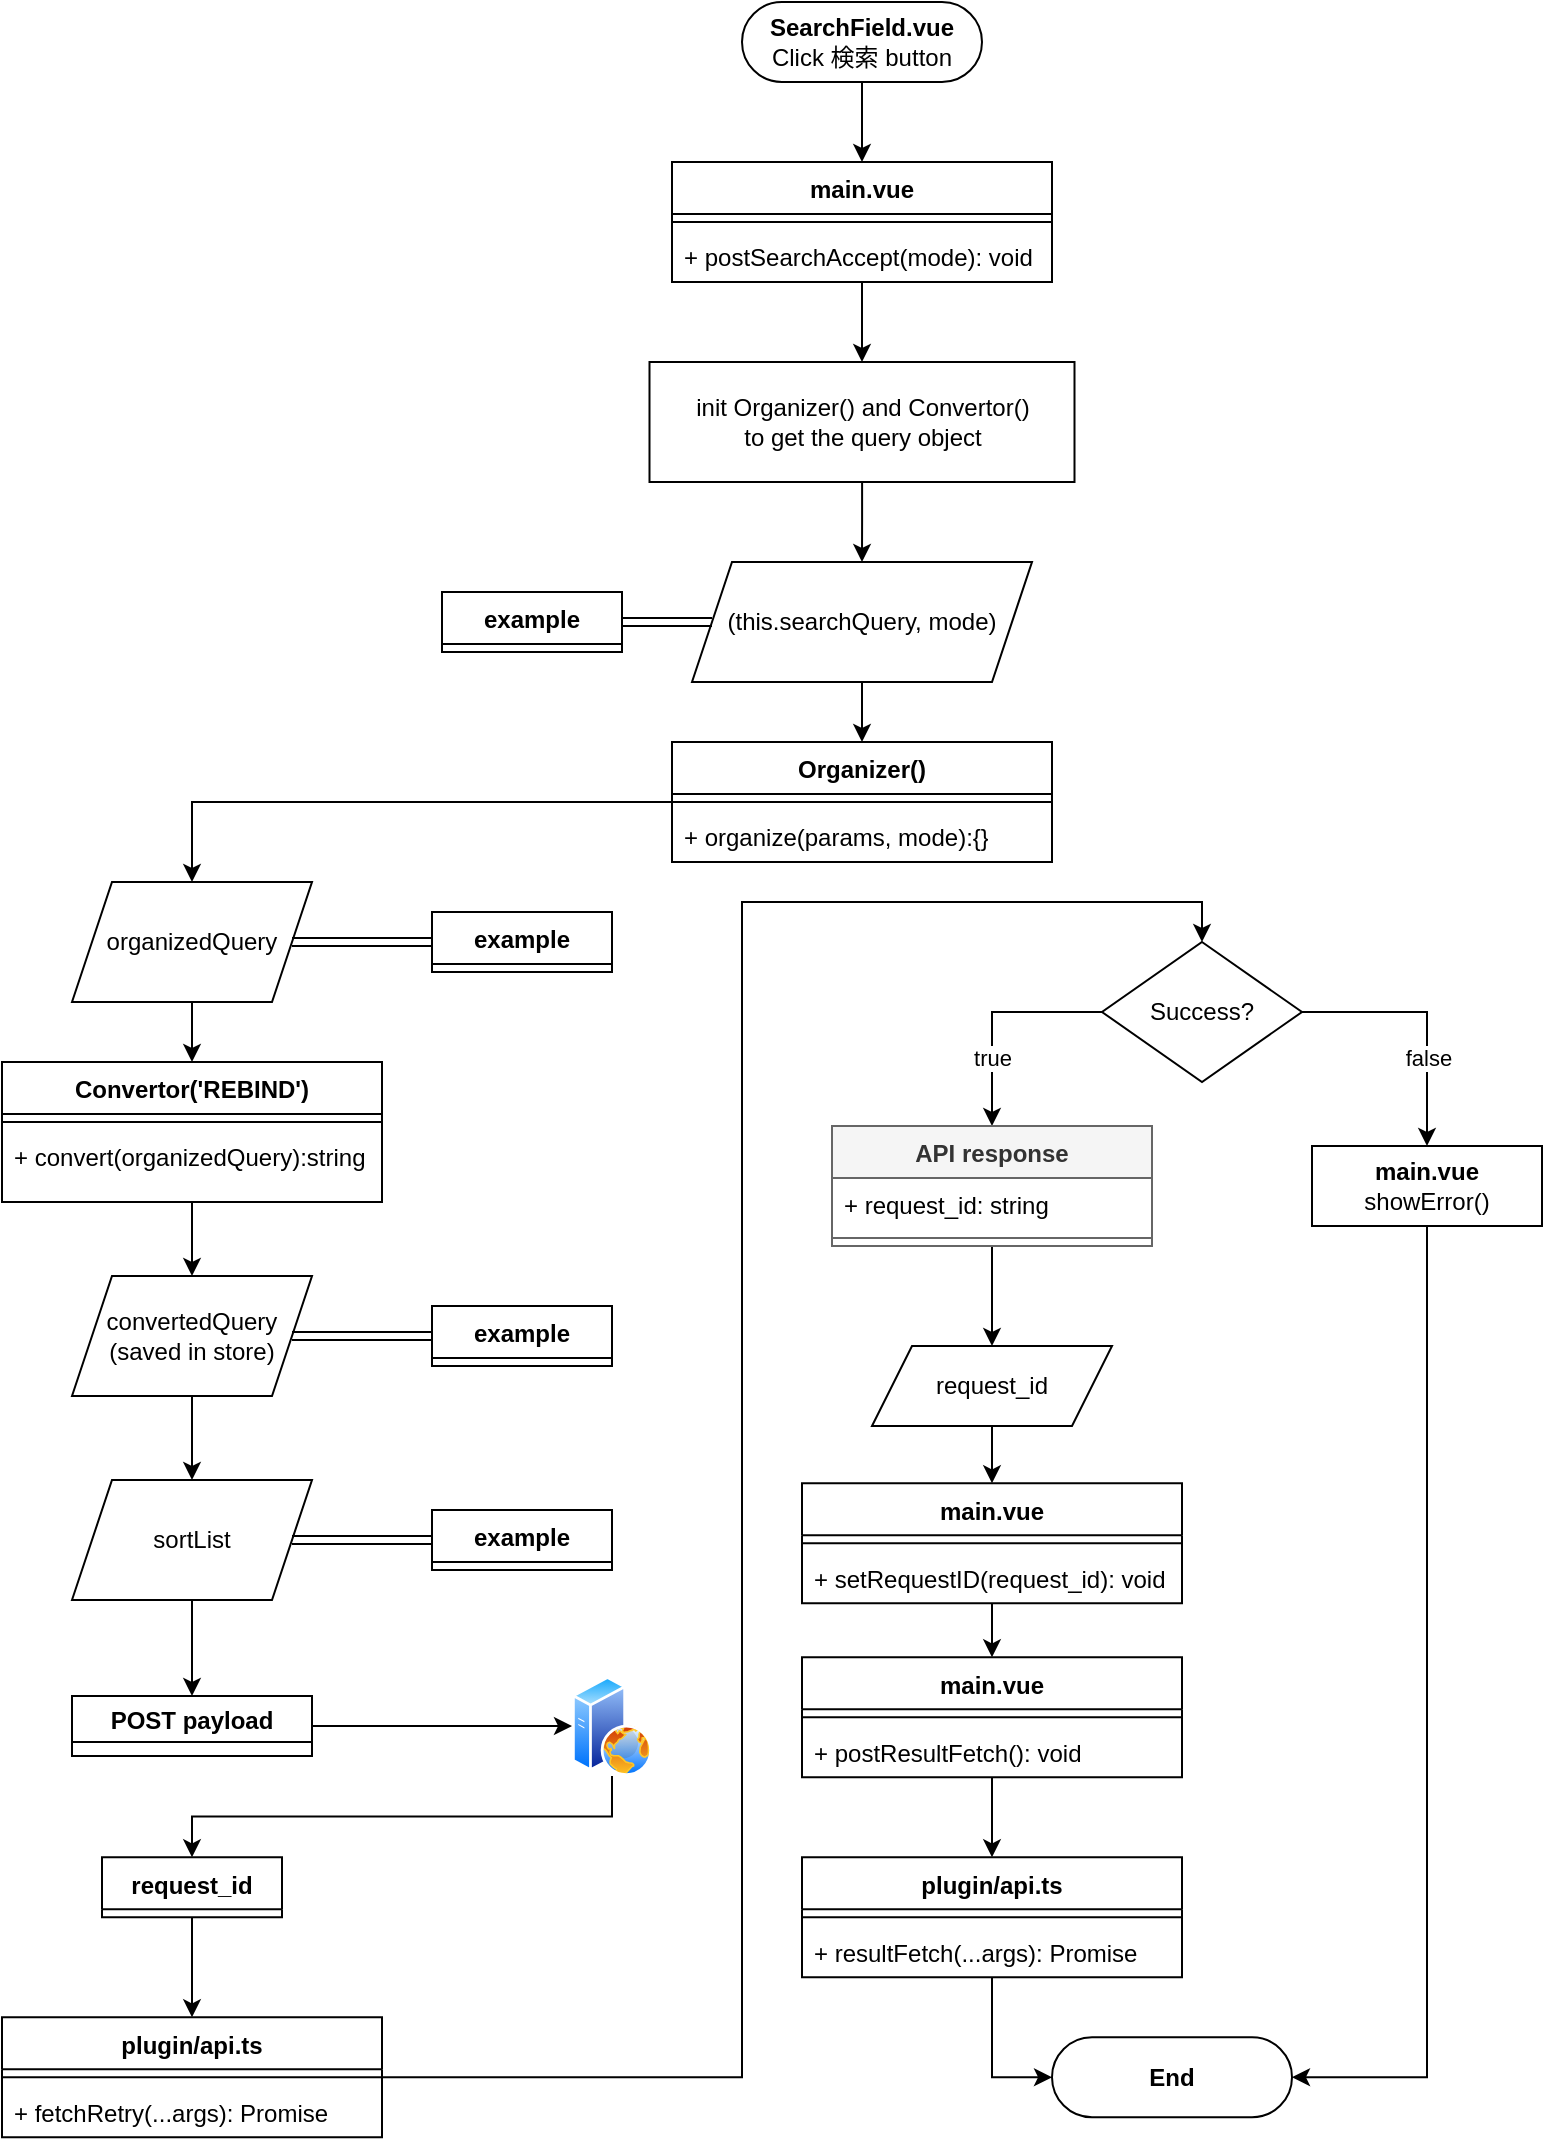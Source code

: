 <mxfile>
    <diagram name="Page-1" id="zUeNjrl0LJf6a5AKmF9z">
        <mxGraphModel dx="2229" dy="2706" grid="1" gridSize="10" guides="1" tooltips="1" connect="1" arrows="1" fold="1" page="1" pageScale="1" pageWidth="850" pageHeight="1100" math="1" shadow="0">
            <root>
                <mxCell id="0"/>
                <mxCell id="1" parent="0"/>
                <mxCell id="18" value="" style="edgeStyle=none;html=1;fontSize=10;entryX=0.5;entryY=0;entryDx=0;entryDy=0;" edge="1" parent="1" source="3zGLynlek-oNyFtUazYf-14" target="56iePo6lkXgXjFbSrGtZ-103">
                    <mxGeometry relative="1" as="geometry"/>
                </mxCell>
                <mxCell id="3zGLynlek-oNyFtUazYf-14" value="request_id" style="swimlane;fontStyle=1;align=center;verticalAlign=top;childLayout=stackLayout;horizontal=1;startSize=26;horizontalStack=0;resizeParent=1;resizeParentMax=0;resizeLast=0;collapsible=1;marginBottom=0;whiteSpace=wrap;html=1;" parent="1" vertex="1" collapsed="1">
                    <mxGeometry x="-760" y="-152.37" width="90" height="30" as="geometry">
                        <mxRectangle x="227.5" y="30" width="190" height="60" as="alternateBounds"/>
                    </mxGeometry>
                </mxCell>
                <mxCell id="3zGLynlek-oNyFtUazYf-15" value="" style="line;strokeWidth=1;fillColor=none;align=left;verticalAlign=middle;spacingTop=-1;spacingLeft=3;spacingRight=3;rotatable=0;labelPosition=right;points=[];portConstraint=eastwest;strokeColor=inherit;" parent="3zGLynlek-oNyFtUazYf-14" vertex="1">
                    <mxGeometry y="26" width="190" height="8" as="geometry"/>
                </mxCell>
                <mxCell id="3zGLynlek-oNyFtUazYf-16" value="{&quot;request_id&quot;:27}" style="text;strokeColor=none;fillColor=none;align=left;verticalAlign=top;spacingLeft=4;spacingRight=4;overflow=hidden;rotatable=0;points=[[0,0.5],[1,0.5]];portConstraint=eastwest;whiteSpace=wrap;html=1;" parent="3zGLynlek-oNyFtUazYf-14" vertex="1">
                    <mxGeometry y="34" width="190" height="26" as="geometry"/>
                </mxCell>
                <mxCell id="56iePo6lkXgXjFbSrGtZ-19" value="&lt;b&gt;SearchField.vue&lt;/b&gt;&lt;br&gt;Click 検索 button" style="rounded=1;whiteSpace=wrap;html=1;arcSize=50;" parent="1" vertex="1">
                    <mxGeometry x="-440" y="-1080" width="120" height="40" as="geometry"/>
                </mxCell>
                <mxCell id="56iePo6lkXgXjFbSrGtZ-24" style="edgeStyle=orthogonalEdgeStyle;rounded=0;orthogonalLoop=1;jettySize=auto;html=1;entryX=0.5;entryY=0;entryDx=0;entryDy=0;exitX=0.5;exitY=1;exitDx=0;exitDy=0;" parent="1" source="56iePo6lkXgXjFbSrGtZ-19" target="56iePo6lkXgXjFbSrGtZ-59" edge="1">
                    <mxGeometry relative="1" as="geometry">
                        <mxPoint x="-365" y="-950" as="sourcePoint"/>
                    </mxGeometry>
                </mxCell>
                <mxCell id="56iePo6lkXgXjFbSrGtZ-35" style="edgeStyle=orthogonalEdgeStyle;rounded=0;orthogonalLoop=1;jettySize=auto;html=1;exitX=0;exitY=0.5;exitDx=0;exitDy=0;entryX=0.5;entryY=0;entryDx=0;entryDy=0;" parent="1" source="56iePo6lkXgXjFbSrGtZ-37" target="56iePo6lkXgXjFbSrGtZ-43" edge="1">
                    <mxGeometry relative="1" as="geometry">
                        <mxPoint x="-215" y="-430" as="sourcePoint"/>
                    </mxGeometry>
                </mxCell>
                <mxCell id="56iePo6lkXgXjFbSrGtZ-38" value="true" style="edgeLabel;html=1;align=center;verticalAlign=middle;resizable=0;points=[];" parent="56iePo6lkXgXjFbSrGtZ-35" vertex="1" connectable="0">
                    <mxGeometry x="0.103" y="2" relative="1" as="geometry">
                        <mxPoint x="-2" y="16" as="offset"/>
                    </mxGeometry>
                </mxCell>
                <mxCell id="56iePo6lkXgXjFbSrGtZ-37" value="Success?" style="rhombus;whiteSpace=wrap;html=1;" parent="1" vertex="1">
                    <mxGeometry x="-260" y="-610" width="100" height="70" as="geometry"/>
                </mxCell>
                <mxCell id="56iePo6lkXgXjFbSrGtZ-82" style="edgeStyle=orthogonalEdgeStyle;rounded=0;orthogonalLoop=1;jettySize=auto;html=1;exitX=0.5;exitY=1;exitDx=0;exitDy=0;entryX=1;entryY=0.5;entryDx=0;entryDy=0;" parent="1" source="56iePo6lkXgXjFbSrGtZ-40" target="56iePo6lkXgXjFbSrGtZ-65" edge="1">
                    <mxGeometry relative="1" as="geometry"/>
                </mxCell>
                <mxCell id="56iePo6lkXgXjFbSrGtZ-40" value="&lt;b&gt;main.vue&lt;/b&gt;&lt;br&gt;showError()" style="rounded=0;whiteSpace=wrap;html=1;" parent="1" vertex="1">
                    <mxGeometry x="-155" y="-508" width="115" height="40" as="geometry"/>
                </mxCell>
                <mxCell id="56iePo6lkXgXjFbSrGtZ-41" style="edgeStyle=orthogonalEdgeStyle;rounded=0;orthogonalLoop=1;jettySize=auto;html=1;exitX=1;exitY=0.5;exitDx=0;exitDy=0;entryX=0.5;entryY=0;entryDx=0;entryDy=0;" parent="1" source="56iePo6lkXgXjFbSrGtZ-37" target="56iePo6lkXgXjFbSrGtZ-40" edge="1">
                    <mxGeometry relative="1" as="geometry">
                        <mxPoint x="-65" y="-435" as="sourcePoint"/>
                    </mxGeometry>
                </mxCell>
                <mxCell id="56iePo6lkXgXjFbSrGtZ-42" value="false" style="edgeLabel;html=1;align=center;verticalAlign=middle;resizable=0;points=[];" parent="56iePo6lkXgXjFbSrGtZ-41" vertex="1" connectable="0">
                    <mxGeometry x="0.103" y="2" relative="1" as="geometry">
                        <mxPoint x="-2" y="14" as="offset"/>
                    </mxGeometry>
                </mxCell>
                <mxCell id="56iePo6lkXgXjFbSrGtZ-86" value="" style="edgeStyle=orthogonalEdgeStyle;rounded=0;orthogonalLoop=1;jettySize=auto;html=1;" parent="1" source="56iePo6lkXgXjFbSrGtZ-43" target="56iePo6lkXgXjFbSrGtZ-84" edge="1">
                    <mxGeometry relative="1" as="geometry"/>
                </mxCell>
                <mxCell id="56iePo6lkXgXjFbSrGtZ-43" value="API response" style="swimlane;fontStyle=1;align=center;verticalAlign=top;childLayout=stackLayout;horizontal=1;startSize=26;horizontalStack=0;resizeParent=1;resizeParentMax=0;resizeLast=0;collapsible=1;marginBottom=0;whiteSpace=wrap;html=1;fillColor=#f5f5f5;fontColor=#333333;strokeColor=#666666;" parent="1" vertex="1">
                    <mxGeometry x="-395" y="-518" width="160" height="60" as="geometry">
                        <mxRectangle x="40" y="600" width="90" height="30" as="alternateBounds"/>
                    </mxGeometry>
                </mxCell>
                <mxCell id="56iePo6lkXgXjFbSrGtZ-44" value="+ request_id: string" style="text;strokeColor=none;fillColor=none;align=left;verticalAlign=top;spacingLeft=4;spacingRight=4;overflow=hidden;rotatable=0;points=[[0,0.5],[1,0.5]];portConstraint=eastwest;whiteSpace=wrap;html=1;" parent="56iePo6lkXgXjFbSrGtZ-43" vertex="1">
                    <mxGeometry y="26" width="160" height="26" as="geometry"/>
                </mxCell>
                <mxCell id="56iePo6lkXgXjFbSrGtZ-45" value="" style="line;strokeWidth=1;fillColor=none;align=left;verticalAlign=middle;spacingTop=-1;spacingLeft=3;spacingRight=3;rotatable=0;labelPosition=right;points=[];portConstraint=eastwest;strokeColor=inherit;" parent="56iePo6lkXgXjFbSrGtZ-43" vertex="1">
                    <mxGeometry y="52" width="160" height="8" as="geometry"/>
                </mxCell>
                <mxCell id="3zGLynlek-oNyFtUazYf-3" value="" style="edgeStyle=orthogonalEdgeStyle;rounded=0;orthogonalLoop=1;jettySize=auto;html=1;exitX=0.5;exitY=1;exitDx=0;exitDy=0;entryX=0.5;entryY=0;entryDx=0;entryDy=0;" parent="1" source="KyuzZPABTsv2FGVlRyV1-7" target="KyuzZPABTsv2FGVlRyV1-26" edge="1">
                    <mxGeometry relative="1" as="geometry"/>
                </mxCell>
                <mxCell id="15" value="" style="edgeStyle=none;html=1;fontSize=10;" edge="1" parent="1" source="56iePo6lkXgXjFbSrGtZ-59" target="KyuzZPABTsv2FGVlRyV1-2">
                    <mxGeometry relative="1" as="geometry"/>
                </mxCell>
                <mxCell id="56iePo6lkXgXjFbSrGtZ-59" value="main.vue" style="swimlane;fontStyle=1;align=center;verticalAlign=top;childLayout=stackLayout;horizontal=1;startSize=26;horizontalStack=0;resizeParent=1;resizeParentMax=0;resizeLast=0;collapsible=1;marginBottom=0;whiteSpace=wrap;html=1;" parent="1" vertex="1">
                    <mxGeometry x="-475" y="-1000" width="190" height="60" as="geometry">
                        <mxRectangle x="-768.75" y="-893" width="90" height="30" as="alternateBounds"/>
                    </mxGeometry>
                </mxCell>
                <mxCell id="56iePo6lkXgXjFbSrGtZ-61" value="" style="line;strokeWidth=1;fillColor=none;align=left;verticalAlign=middle;spacingTop=-1;spacingLeft=3;spacingRight=3;rotatable=0;labelPosition=right;points=[];portConstraint=eastwest;strokeColor=inherit;" parent="56iePo6lkXgXjFbSrGtZ-59" vertex="1">
                    <mxGeometry y="26" width="190" height="8" as="geometry"/>
                </mxCell>
                <mxCell id="56iePo6lkXgXjFbSrGtZ-62" value="+ postSearchAccept(mode): void" style="text;strokeColor=none;fillColor=none;align=left;verticalAlign=top;spacingLeft=4;spacingRight=4;overflow=hidden;rotatable=0;points=[[0,0.5],[1,0.5]];portConstraint=eastwest;whiteSpace=wrap;html=1;" parent="56iePo6lkXgXjFbSrGtZ-59" vertex="1">
                    <mxGeometry y="34" width="190" height="26" as="geometry"/>
                </mxCell>
                <mxCell id="56iePo6lkXgXjFbSrGtZ-65" value="&lt;b&gt;End&lt;/b&gt;" style="rounded=1;whiteSpace=wrap;html=1;arcSize=50;" parent="1" vertex="1">
                    <mxGeometry x="-285" y="-62.37" width="120" height="40" as="geometry"/>
                </mxCell>
                <mxCell id="56iePo6lkXgXjFbSrGtZ-76" value="main.vue" style="swimlane;fontStyle=1;align=center;verticalAlign=top;childLayout=stackLayout;horizontal=1;startSize=26;horizontalStack=0;resizeParent=1;resizeParentMax=0;resizeLast=0;collapsible=1;marginBottom=0;whiteSpace=wrap;html=1;" parent="1" vertex="1">
                    <mxGeometry x="-410" y="-339.37" width="190" height="60" as="geometry">
                        <mxRectangle x="125" y="710" width="90" height="30" as="alternateBounds"/>
                    </mxGeometry>
                </mxCell>
                <mxCell id="56iePo6lkXgXjFbSrGtZ-78" value="" style="line;strokeWidth=1;fillColor=none;align=left;verticalAlign=middle;spacingTop=-1;spacingLeft=3;spacingRight=3;rotatable=0;labelPosition=right;points=[];portConstraint=eastwest;strokeColor=inherit;" parent="56iePo6lkXgXjFbSrGtZ-76" vertex="1">
                    <mxGeometry y="26" width="190" height="8" as="geometry"/>
                </mxCell>
                <mxCell id="56iePo6lkXgXjFbSrGtZ-79" value="+&amp;nbsp;setRequestID(request_id): void" style="text;strokeColor=none;fillColor=none;align=left;verticalAlign=top;spacingLeft=4;spacingRight=4;overflow=hidden;rotatable=0;points=[[0,0.5],[1,0.5]];portConstraint=eastwest;whiteSpace=wrap;html=1;" parent="56iePo6lkXgXjFbSrGtZ-76" vertex="1">
                    <mxGeometry y="34" width="190" height="26" as="geometry"/>
                </mxCell>
                <mxCell id="56iePo6lkXgXjFbSrGtZ-87" value="" style="edgeStyle=orthogonalEdgeStyle;rounded=0;orthogonalLoop=1;jettySize=auto;html=1;entryX=0.5;entryY=0;entryDx=0;entryDy=0;" parent="1" source="56iePo6lkXgXjFbSrGtZ-84" target="56iePo6lkXgXjFbSrGtZ-76" edge="1">
                    <mxGeometry relative="1" as="geometry"/>
                </mxCell>
                <mxCell id="56iePo6lkXgXjFbSrGtZ-84" value="request_id" style="shape=parallelogram;perimeter=parallelogramPerimeter;whiteSpace=wrap;html=1;fixedSize=1;" parent="1" vertex="1">
                    <mxGeometry x="-375" y="-408" width="120" height="40" as="geometry"/>
                </mxCell>
                <mxCell id="56iePo6lkXgXjFbSrGtZ-106" value="" style="edgeStyle=orthogonalEdgeStyle;rounded=0;orthogonalLoop=1;jettySize=auto;html=1;entryX=0.5;entryY=0;entryDx=0;entryDy=0;" parent="1" source="56iePo6lkXgXjFbSrGtZ-103" target="56iePo6lkXgXjFbSrGtZ-37" edge="1">
                    <mxGeometry relative="1" as="geometry"/>
                </mxCell>
                <mxCell id="56iePo6lkXgXjFbSrGtZ-103" value="plugin/api.ts" style="swimlane;fontStyle=1;align=center;verticalAlign=top;childLayout=stackLayout;horizontal=1;startSize=26;horizontalStack=0;resizeParent=1;resizeParentMax=0;resizeLast=0;collapsible=1;marginBottom=0;whiteSpace=wrap;html=1;" parent="1" vertex="1">
                    <mxGeometry x="-810" y="-72.37" width="190" height="60" as="geometry">
                        <mxRectangle x="230" y="-30" width="90" height="30" as="alternateBounds"/>
                    </mxGeometry>
                </mxCell>
                <mxCell id="56iePo6lkXgXjFbSrGtZ-104" value="" style="line;strokeWidth=1;fillColor=none;align=left;verticalAlign=middle;spacingTop=-1;spacingLeft=3;spacingRight=3;rotatable=0;labelPosition=right;points=[];portConstraint=eastwest;strokeColor=inherit;" parent="56iePo6lkXgXjFbSrGtZ-103" vertex="1">
                    <mxGeometry y="26" width="190" height="8" as="geometry"/>
                </mxCell>
                <mxCell id="56iePo6lkXgXjFbSrGtZ-105" value="+&amp;nbsp;fetchRetry&lt;span style=&quot;background-color: initial;&quot;&gt;(...args): Promise&lt;/span&gt;" style="text;strokeColor=none;fillColor=none;align=left;verticalAlign=top;spacingLeft=4;spacingRight=4;overflow=hidden;rotatable=0;points=[[0,0.5],[1,0.5]];portConstraint=eastwest;whiteSpace=wrap;html=1;" parent="56iePo6lkXgXjFbSrGtZ-103" vertex="1">
                    <mxGeometry y="34" width="190" height="26" as="geometry"/>
                </mxCell>
                <mxCell id="56iePo6lkXgXjFbSrGtZ-115" value="" style="edgeStyle=orthogonalEdgeStyle;rounded=0;orthogonalLoop=1;jettySize=auto;html=1;entryX=0.5;entryY=0;entryDx=0;entryDy=0;" parent="1" source="56iePo6lkXgXjFbSrGtZ-107" target="56iePo6lkXgXjFbSrGtZ-111" edge="1">
                    <mxGeometry relative="1" as="geometry"/>
                </mxCell>
                <mxCell id="56iePo6lkXgXjFbSrGtZ-107" value="main.vue" style="swimlane;fontStyle=1;align=center;verticalAlign=top;childLayout=stackLayout;horizontal=1;startSize=26;horizontalStack=0;resizeParent=1;resizeParentMax=0;resizeLast=0;collapsible=1;marginBottom=0;whiteSpace=wrap;html=1;" parent="1" vertex="1">
                    <mxGeometry x="-410" y="-252.37" width="190" height="60" as="geometry">
                        <mxRectangle x="140" y="620" width="90" height="30" as="alternateBounds"/>
                    </mxGeometry>
                </mxCell>
                <mxCell id="56iePo6lkXgXjFbSrGtZ-108" value="" style="line;strokeWidth=1;fillColor=none;align=left;verticalAlign=middle;spacingTop=-1;spacingLeft=3;spacingRight=3;rotatable=0;labelPosition=right;points=[];portConstraint=eastwest;strokeColor=inherit;" parent="56iePo6lkXgXjFbSrGtZ-107" vertex="1">
                    <mxGeometry y="26" width="190" height="8" as="geometry"/>
                </mxCell>
                <mxCell id="56iePo6lkXgXjFbSrGtZ-109" value="+&amp;nbsp;postResultFetch&lt;span style=&quot;background-color: initial;&quot;&gt;(): void&lt;/span&gt;" style="text;strokeColor=none;fillColor=none;align=left;verticalAlign=top;spacingLeft=4;spacingRight=4;overflow=hidden;rotatable=0;points=[[0,0.5],[1,0.5]];portConstraint=eastwest;whiteSpace=wrap;html=1;" parent="56iePo6lkXgXjFbSrGtZ-107" vertex="1">
                    <mxGeometry y="34" width="190" height="26" as="geometry"/>
                </mxCell>
                <mxCell id="56iePo6lkXgXjFbSrGtZ-110" value="" style="edgeStyle=orthogonalEdgeStyle;rounded=0;orthogonalLoop=1;jettySize=auto;html=1;entryX=0.5;entryY=0;entryDx=0;entryDy=0;exitX=0.5;exitY=1;exitDx=0;exitDy=0;" parent="1" source="56iePo6lkXgXjFbSrGtZ-76" target="56iePo6lkXgXjFbSrGtZ-107" edge="1">
                    <mxGeometry relative="1" as="geometry">
                        <mxPoint x="-315" y="-259.37" as="sourcePoint"/>
                    </mxGeometry>
                </mxCell>
                <mxCell id="41" value="" style="edgeStyle=orthogonalEdgeStyle;rounded=0;html=1;fontSize=10;entryX=0;entryY=0.5;entryDx=0;entryDy=0;" edge="1" parent="1" source="56iePo6lkXgXjFbSrGtZ-111" target="56iePo6lkXgXjFbSrGtZ-65">
                    <mxGeometry relative="1" as="geometry"/>
                </mxCell>
                <mxCell id="56iePo6lkXgXjFbSrGtZ-111" value="plugin/api.ts" style="swimlane;fontStyle=1;align=center;verticalAlign=top;childLayout=stackLayout;horizontal=1;startSize=26;horizontalStack=0;resizeParent=1;resizeParentMax=0;resizeLast=0;collapsible=1;marginBottom=0;whiteSpace=wrap;html=1;" parent="1" vertex="1">
                    <mxGeometry x="-410" y="-152.37" width="190" height="60" as="geometry">
                        <mxRectangle x="230" y="-30" width="90" height="30" as="alternateBounds"/>
                    </mxGeometry>
                </mxCell>
                <mxCell id="56iePo6lkXgXjFbSrGtZ-112" value="" style="line;strokeWidth=1;fillColor=none;align=left;verticalAlign=middle;spacingTop=-1;spacingLeft=3;spacingRight=3;rotatable=0;labelPosition=right;points=[];portConstraint=eastwest;strokeColor=inherit;" parent="56iePo6lkXgXjFbSrGtZ-111" vertex="1">
                    <mxGeometry y="26" width="190" height="8" as="geometry"/>
                </mxCell>
                <mxCell id="56iePo6lkXgXjFbSrGtZ-113" value="+&amp;nbsp;resultFetch&lt;span style=&quot;background-color: initial;&quot;&gt;(...args): Promise&lt;/span&gt;" style="text;strokeColor=none;fillColor=none;align=left;verticalAlign=top;spacingLeft=4;spacingRight=4;overflow=hidden;rotatable=0;points=[[0,0.5],[1,0.5]];portConstraint=eastwest;whiteSpace=wrap;html=1;" parent="56iePo6lkXgXjFbSrGtZ-111" vertex="1">
                    <mxGeometry y="34" width="190" height="26" as="geometry"/>
                </mxCell>
                <mxCell id="3zGLynlek-oNyFtUazYf-9" style="edgeStyle=orthogonalEdgeStyle;rounded=0;orthogonalLoop=1;jettySize=auto;html=1;exitX=1;exitY=0.5;exitDx=0;exitDy=0;entryX=0;entryY=0.5;entryDx=0;entryDy=0;" parent="1" source="56iePo6lkXgXjFbSrGtZ-71" target="3zGLynlek-oNyFtUazYf-6" edge="1">
                    <mxGeometry relative="1" as="geometry"/>
                </mxCell>
                <mxCell id="3zGLynlek-oNyFtUazYf-17" value="" style="edgeStyle=orthogonalEdgeStyle;rounded=0;orthogonalLoop=1;jettySize=auto;html=1;entryX=0.5;entryY=0;entryDx=0;entryDy=0;exitX=0.5;exitY=1;exitDx=0;exitDy=0;" parent="1" source="3zGLynlek-oNyFtUazYf-6" target="3zGLynlek-oNyFtUazYf-14" edge="1">
                    <mxGeometry relative="1" as="geometry"/>
                </mxCell>
                <mxCell id="3zGLynlek-oNyFtUazYf-6" value="" style="image;aspect=fixed;perimeter=ellipsePerimeter;html=1;align=center;shadow=0;dashed=0;spacingTop=3;image=img/lib/active_directory/web_server.svg;" parent="1" vertex="1">
                    <mxGeometry x="-525" y="-243" width="40" height="50" as="geometry"/>
                </mxCell>
                <mxCell id="56iePo6lkXgXjFbSrGtZ-71" value="POST payload" style="swimlane;perimeter=rectanglePerimeter;" parent="1" vertex="1" collapsed="1">
                    <mxGeometry x="-775" y="-233" width="120" height="30" as="geometry">
                        <mxRectangle x="-776" y="-158" width="635" height="450" as="alternateBounds"/>
                    </mxGeometry>
                </mxCell>
                <mxCell id="56iePo6lkXgXjFbSrGtZ-73" value="POST /SearchAccept&lt;br&gt;code:&lt;br style=&quot;&quot;&gt;&lt;div style=&quot;&quot;&gt;{&lt;/div&gt;&lt;span style=&quot;background-color: initial;&quot;&gt;&amp;nbsp;biobank_list: ['REBIND'],&lt;/span&gt;&lt;br&gt;&lt;span style=&quot;background-color: initial;&quot;&gt;&amp;nbsp;condition: convertedQuery,&lt;/span&gt;&lt;br&gt;&lt;span style=&quot;background-color: initial;&quot;&gt;&amp;nbsp;client_data: JSON.stringify(organizedQuery),&lt;/span&gt;&lt;br&gt;&lt;span style=&quot;background-color: initial;&quot;&gt;&amp;nbsp;sort_list: this.sortList,&lt;/span&gt;&lt;br&gt;&lt;div style=&quot;&quot;&gt;}&lt;/div&gt;&lt;div style=&quot;&quot;&gt;data:&lt;/div&gt;&lt;div style=&quot;&quot;&gt;&lt;div&gt;{&lt;/div&gt;&lt;div&gt;&amp;nbsp; &quot;biobank_list&quot;: [&quot;REBIND&quot;],&lt;/div&gt;&lt;div&gt;&amp;nbsp; &quot;condition&quot;: {&lt;/div&gt;&lt;div&gt;&amp;nbsp; &amp;nbsp; &quot;type&quot;: &quot;or&quot;,&lt;/div&gt;&lt;div&gt;&amp;nbsp; &amp;nbsp; &quot;conditions&quot;: [&lt;/div&gt;&lt;div&gt;&amp;nbsp; &amp;nbsp; &amp;nbsp; { &quot;type&quot;: &quot;item&quot;, &quot;operator&quot;: &quot;eq&quot;, &quot;name&quot;: &quot;sex&quot;, &quot;value&quot;: &quot;U&quot; },&lt;/div&gt;&lt;div&gt;&amp;nbsp; &amp;nbsp; &amp;nbsp; {&lt;/div&gt;&lt;div&gt;&amp;nbsp; &amp;nbsp; &amp;nbsp; &amp;nbsp; &quot;type&quot;: &quot;item&quot;,&lt;/div&gt;&lt;div&gt;&amp;nbsp; &amp;nbsp; &amp;nbsp; &amp;nbsp; &quot;operator&quot;: &quot;eq&quot;,&lt;/div&gt;&lt;div&gt;&amp;nbsp; &amp;nbsp; &amp;nbsp; &amp;nbsp; &quot;name&quot;: &quot;sex&quot;,&lt;/div&gt;&lt;div&gt;&amp;nbsp; &amp;nbsp; &amp;nbsp; &amp;nbsp; &quot;value&quot;: &quot;UNDIFFERENTIATED&quot;&lt;/div&gt;&lt;div&gt;&amp;nbsp; &amp;nbsp; &amp;nbsp; }&lt;/div&gt;&lt;div&gt;&amp;nbsp; &amp;nbsp; ]&lt;/div&gt;&lt;div&gt;&amp;nbsp; },&lt;/div&gt;&lt;div&gt;&amp;nbsp; &quot;client_data&quot;: &quot;{\&quot;participant\&quot;:{\&quot;sex\&quot;:{\&quot;or\&quot;:[{\&quot;eq\&quot;:{\&quot;sex\&quot;:\&quot;U\&quot;}},{\&quot;eq\&quot;:{\&quot;sex\&quot;:\&quot;UNDIFFERENTIATED\&quot;}}]}}}&quot;,&lt;/div&gt;&lt;div&gt;&amp;nbsp; &quot;sort_list&quot;: [{ &quot;item&quot;: &quot;participant_id&quot;, &quot;order&quot;: &quot;asc&quot; }]&lt;/div&gt;&lt;div&gt;}&lt;/div&gt;&lt;div&gt;&lt;br style=&quot;&quot;&gt;&lt;/div&gt;&lt;/div&gt;" style="text;html=1;align=left;verticalAlign=middle;resizable=1;points=[];autosize=1;strokeColor=#666666;fillColor=#f5f5f5;movable=1;rotatable=1;deletable=1;editable=1;locked=0;connectable=1;fontColor=#333333;" parent="56iePo6lkXgXjFbSrGtZ-71" vertex="1">
                    <mxGeometry x="8.75" y="30" width="617.5" height="410" as="geometry"/>
                </mxCell>
                <mxCell id="31" value="" style="edgeStyle=orthogonalEdgeStyle;rounded=0;html=1;fontSize=10;" edge="1" parent="1" source="KyuzZPABTsv2FGVlRyV1-2" target="KyuzZPABTsv2FGVlRyV1-17">
                    <mxGeometry relative="1" as="geometry"/>
                </mxCell>
                <mxCell id="KyuzZPABTsv2FGVlRyV1-2" value="init Organizer() and Convertor()&lt;br&gt;to get the query object" style="whiteSpace=wrap;html=1;" parent="1" vertex="1">
                    <mxGeometry x="-486.25" y="-900" width="212.5" height="60" as="geometry"/>
                </mxCell>
                <mxCell id="KyuzZPABTsv2FGVlRyV1-8" value="" style="edgeStyle=orthogonalEdgeStyle;rounded=0;orthogonalLoop=1;jettySize=auto;html=1;exitX=0.5;exitY=1;exitDx=0;exitDy=0;entryX=0.5;entryY=0;entryDx=0;entryDy=0;" parent="1" source="KyuzZPABTsv2FGVlRyV1-17" target="KyuzZPABTsv2FGVlRyV1-23" edge="1">
                    <mxGeometry relative="1" as="geometry">
                        <mxPoint x="-344" y="-845" as="sourcePoint"/>
                        <mxPoint x="-238" y="-565" as="targetPoint"/>
                    </mxGeometry>
                </mxCell>
                <mxCell id="KyuzZPABTsv2FGVlRyV1-7" value="organizedQuery" style="shape=parallelogram;perimeter=parallelogramPerimeter;whiteSpace=wrap;html=1;fixedSize=1;fontFamily=Helvetica;fontSize=12;fontColor=default;align=center;strokeColor=default;fillColor=default;labelBackgroundColor=none;" parent="1" vertex="1">
                    <mxGeometry x="-775" y="-640" width="120" height="60" as="geometry"/>
                </mxCell>
                <mxCell id="30" style="edgeStyle=orthogonalEdgeStyle;rounded=0;html=1;exitX=0.5;exitY=1;exitDx=0;exitDy=0;fontSize=10;" edge="1" parent="1" source="KyuzZPABTsv2FGVlRyV1-14" target="32">
                    <mxGeometry relative="1" as="geometry"/>
                </mxCell>
                <mxCell id="KyuzZPABTsv2FGVlRyV1-14" value="convertedQuery&lt;br&gt;(saved in store)" style="shape=parallelogram;perimeter=parallelogramPerimeter;whiteSpace=wrap;html=1;fixedSize=1;fontFamily=Helvetica;fontSize=12;fontColor=default;align=center;strokeColor=default;fillColor=default;" parent="1" vertex="1">
                    <mxGeometry x="-775" y="-443" width="120" height="60" as="geometry"/>
                </mxCell>
                <mxCell id="KyuzZPABTsv2FGVlRyV1-17" value="(this.searchQuery, mode)" style="shape=parallelogram;perimeter=parallelogramPerimeter;whiteSpace=wrap;html=1;fixedSize=1;" parent="1" vertex="1">
                    <mxGeometry x="-465" y="-800" width="170" height="60" as="geometry"/>
                </mxCell>
                <mxCell id="29" value="" style="edgeStyle=orthogonalEdgeStyle;html=1;fontSize=10;entryX=0.5;entryY=0;entryDx=0;entryDy=0;rounded=0;" edge="1" parent="1" source="KyuzZPABTsv2FGVlRyV1-23" target="KyuzZPABTsv2FGVlRyV1-7">
                    <mxGeometry relative="1" as="geometry">
                        <mxPoint x="-350" y="-620" as="targetPoint"/>
                    </mxGeometry>
                </mxCell>
                <mxCell id="KyuzZPABTsv2FGVlRyV1-23" value="Organizer()" style="swimlane;fontStyle=1;align=center;verticalAlign=top;childLayout=stackLayout;horizontal=1;startSize=26;horizontalStack=0;resizeParent=1;resizeParentMax=0;resizeLast=0;collapsible=1;marginBottom=0;whiteSpace=wrap;html=1;" parent="1" vertex="1">
                    <mxGeometry x="-475" y="-710" width="190" height="60" as="geometry">
                        <mxRectangle x="230" y="-30" width="90" height="30" as="alternateBounds"/>
                    </mxGeometry>
                </mxCell>
                <mxCell id="KyuzZPABTsv2FGVlRyV1-24" value="" style="line;strokeWidth=1;fillColor=none;align=left;verticalAlign=middle;spacingTop=-1;spacingLeft=3;spacingRight=3;rotatable=0;labelPosition=right;points=[];portConstraint=eastwest;strokeColor=inherit;" parent="KyuzZPABTsv2FGVlRyV1-23" vertex="1">
                    <mxGeometry y="26" width="190" height="8" as="geometry"/>
                </mxCell>
                <mxCell id="KyuzZPABTsv2FGVlRyV1-25" value="+ organize(params, mode):{}" style="text;strokeColor=none;fillColor=none;align=left;verticalAlign=top;spacingLeft=4;spacingRight=4;overflow=hidden;rotatable=0;points=[[0,0.5],[1,0.5]];portConstraint=eastwest;whiteSpace=wrap;html=1;" parent="KyuzZPABTsv2FGVlRyV1-23" vertex="1">
                    <mxGeometry y="34" width="190" height="26" as="geometry"/>
                </mxCell>
                <mxCell id="KyuzZPABTsv2FGVlRyV1-40" value="" style="edgeStyle=orthogonalEdgeStyle;rounded=0;orthogonalLoop=1;jettySize=auto;html=1;" parent="1" source="KyuzZPABTsv2FGVlRyV1-26" target="KyuzZPABTsv2FGVlRyV1-14" edge="1">
                    <mxGeometry relative="1" as="geometry"/>
                </mxCell>
                <mxCell id="KyuzZPABTsv2FGVlRyV1-26" value="Convertor('REBIND')" style="swimlane;fontStyle=1;align=center;verticalAlign=top;childLayout=stackLayout;horizontal=1;startSize=26;horizontalStack=0;resizeParent=1;resizeParentMax=0;resizeLast=0;collapsible=1;marginBottom=0;whiteSpace=wrap;html=1;" parent="1" vertex="1">
                    <mxGeometry x="-810" y="-550" width="190" height="70" as="geometry">
                        <mxRectangle x="230" y="-30" width="90" height="30" as="alternateBounds"/>
                    </mxGeometry>
                </mxCell>
                <mxCell id="KyuzZPABTsv2FGVlRyV1-27" value="" style="line;strokeWidth=1;fillColor=none;align=left;verticalAlign=middle;spacingTop=-1;spacingLeft=3;spacingRight=3;rotatable=0;labelPosition=right;points=[];portConstraint=eastwest;strokeColor=inherit;" parent="KyuzZPABTsv2FGVlRyV1-26" vertex="1">
                    <mxGeometry y="26" width="190" height="8" as="geometry"/>
                </mxCell>
                <mxCell id="KyuzZPABTsv2FGVlRyV1-28" value="+ convert(organizedQuery):string" style="text;strokeColor=none;fillColor=none;align=left;verticalAlign=top;spacingLeft=4;spacingRight=4;overflow=hidden;rotatable=0;points=[[0,0.5],[1,0.5]];portConstraint=eastwest;whiteSpace=wrap;html=1;" parent="KyuzZPABTsv2FGVlRyV1-26" vertex="1">
                    <mxGeometry y="34" width="190" height="36" as="geometry"/>
                </mxCell>
                <mxCell id="11" value="" style="edgeStyle=none;html=1;fontSize=10;shape=link;" edge="1" parent="1" source="KyuzZPABTsv2FGVlRyV1-37" target="KyuzZPABTsv2FGVlRyV1-17">
                    <mxGeometry relative="1" as="geometry"/>
                </mxCell>
                <mxCell id="13" value="" style="edgeStyle=none;shape=link;html=1;fontSize=10;" edge="1" parent="1" source="7" target="KyuzZPABTsv2FGVlRyV1-7">
                    <mxGeometry relative="1" as="geometry"/>
                </mxCell>
                <mxCell id="7" value="example" style="swimlane;fontStyle=1;align=center;verticalAlign=top;childLayout=stackLayout;horizontal=1;startSize=26;horizontalStack=0;resizeParent=1;resizeParentMax=0;resizeLast=0;collapsible=1;marginBottom=0;whiteSpace=wrap;html=1;" vertex="1" collapsed="1" parent="1">
                    <mxGeometry x="-595" y="-625" width="90" height="30" as="geometry">
                        <mxRectangle x="-596" y="-525" width="495" height="198" as="alternateBounds"/>
                    </mxGeometry>
                </mxCell>
                <mxCell id="8" value="" style="line;strokeWidth=1;fillColor=none;align=left;verticalAlign=middle;spacingTop=-1;spacingLeft=3;spacingRight=3;rotatable=0;labelPosition=right;points=[];portConstraint=eastwest;strokeColor=inherit;" vertex="1" parent="7">
                    <mxGeometry y="26" width="495" height="8" as="geometry"/>
                </mxCell>
                <mxCell id="9" value="&lt;pre style=&quot;color: rgb(171, 178, 191); background-color: rgb(35, 39, 46); font-family: &amp;quot;Fira Code&amp;quot;, Menlo, Monaco, &amp;quot;Courier New&amp;quot;, monospace, 游ゴシック体, Menlo, Monaco, &amp;quot;Courier New&amp;quot;, monospace; font-weight: normal; font-size: 10px; line-height: 18px;&quot;&gt;&lt;div style=&quot;font-size: 10px;&quot;&gt;&lt;span style=&quot;white-space: normal;&quot;&gt;{&lt;/span&gt;&lt;br&gt;&lt;/div&gt;&lt;div style=&quot;font-size: 10px;&quot;&gt;&lt;span style=&quot;color: rgb(171, 178, 191); font-size: 10px;&quot;&gt;  &lt;/span&gt;&lt;span style=&quot;color: rgb(239, 89, 111); font-size: 10px;&quot;&gt;&quot;participant&quot;&lt;/span&gt;&lt;span style=&quot;color: rgb(171, 178, 191); font-size: 10px;&quot;&gt;: {&lt;/span&gt;&lt;/div&gt;&lt;div style=&quot;font-size: 10px;&quot;&gt;&lt;span style=&quot;color: rgb(171, 178, 191); font-size: 10px;&quot;&gt;    &lt;/span&gt;&lt;span style=&quot;color: rgb(239, 89, 111); font-size: 10px;&quot;&gt;&quot;sex&quot;&lt;/span&gt;&lt;span style=&quot;color: rgb(171, 178, 191); font-size: 10px;&quot;&gt;: {&lt;/span&gt;&lt;/div&gt;&lt;div style=&quot;font-size: 10px;&quot;&gt;&lt;span style=&quot;color: rgb(171, 178, 191); font-size: 10px;&quot;&gt;      &lt;/span&gt;&lt;span style=&quot;color: rgb(239, 89, 111); font-size: 10px;&quot;&gt;&quot;or&quot;&lt;/span&gt;&lt;span style=&quot;color: rgb(171, 178, 191); font-size: 10px;&quot;&gt;: [{ &lt;/span&gt;&lt;span style=&quot;color: rgb(239, 89, 111); font-size: 10px;&quot;&gt;&quot;eq&quot;&lt;/span&gt;&lt;span style=&quot;color: rgb(171, 178, 191); font-size: 10px;&quot;&gt;: { &lt;/span&gt;&lt;span style=&quot;color: rgb(239, 89, 111); font-size: 10px;&quot;&gt;&quot;sex&quot;&lt;/span&gt;&lt;span style=&quot;color: rgb(171, 178, 191); font-size: 10px;&quot;&gt;: &lt;/span&gt;&lt;span style=&quot;color: rgb(137, 202, 120); font-size: 10px;&quot;&gt;&quot;U&quot;&lt;/span&gt;&lt;span style=&quot;color: rgb(171, 178, 191); font-size: 10px;&quot;&gt; } }, { &lt;/span&gt;&lt;span style=&quot;color: rgb(239, 89, 111); font-size: 10px;&quot;&gt;&quot;eq&quot;&lt;/span&gt;&lt;span style=&quot;color: rgb(171, 178, 191); font-size: 10px;&quot;&gt;: { &lt;/span&gt;&lt;span style=&quot;color: rgb(239, 89, 111); font-size: 10px;&quot;&gt;&quot;sex&quot;&lt;/span&gt;&lt;span style=&quot;color: rgb(171, 178, 191); font-size: 10px;&quot;&gt;: &lt;/span&gt;&lt;span style=&quot;color: rgb(137, 202, 120); font-size: 10px;&quot;&gt;&quot;UNDIFFERENTIATED&quot;&lt;/span&gt;&lt;span style=&quot;color: rgb(171, 178, 191); font-size: 10px;&quot;&gt; } }]&lt;/span&gt;&lt;/div&gt;&lt;div style=&quot;font-size: 10px;&quot;&gt;&lt;span style=&quot;color: rgb(171, 178, 191); font-size: 10px;&quot;&gt;    }&lt;/span&gt;&lt;/div&gt;&lt;div style=&quot;font-size: 10px;&quot;&gt;&lt;span style=&quot;color: rgb(171, 178, 191); font-size: 10px;&quot;&gt;  }&lt;/span&gt;&lt;/div&gt;&lt;div style=&quot;font-size: 10px;&quot;&gt;&lt;span style=&quot;color: rgb(171, 178, 191); font-size: 10px;&quot;&gt;}&lt;/span&gt;&lt;/div&gt;&lt;/pre&gt;" style="text;whiteSpace=wrap;html=1;fontSize=10;" vertex="1" parent="7">
                    <mxGeometry y="34" width="495" height="164" as="geometry"/>
                </mxCell>
                <mxCell id="25" value="" style="edgeStyle=none;shape=link;html=1;fontSize=10;" edge="1" parent="1" source="20" target="KyuzZPABTsv2FGVlRyV1-14">
                    <mxGeometry relative="1" as="geometry"/>
                </mxCell>
                <mxCell id="20" value="example" style="swimlane;fontStyle=1;align=center;verticalAlign=top;childLayout=stackLayout;horizontal=1;startSize=26;horizontalStack=0;resizeParent=1;resizeParentMax=0;resizeLast=0;collapsible=1;marginBottom=0;whiteSpace=wrap;html=1;" vertex="1" collapsed="1" parent="1">
                    <mxGeometry x="-595" y="-428" width="90" height="30" as="geometry">
                        <mxRectangle x="-596" y="-265" width="430" height="270" as="alternateBounds"/>
                    </mxGeometry>
                </mxCell>
                <mxCell id="21" value="" style="line;strokeWidth=1;fillColor=none;align=left;verticalAlign=middle;spacingTop=-1;spacingLeft=3;spacingRight=3;rotatable=0;labelPosition=right;points=[];portConstraint=eastwest;strokeColor=inherit;" vertex="1" parent="20">
                    <mxGeometry y="26" width="430" height="8" as="geometry"/>
                </mxCell>
                <mxCell id="22" value="&lt;pre style=&quot;color: rgb(171, 178, 191); background-color: rgb(35, 39, 46); font-family: &amp;quot;Fira Code&amp;quot;, Menlo, Monaco, &amp;quot;Courier New&amp;quot;, monospace, 游ゴシック体, Menlo, Monaco, &amp;quot;Courier New&amp;quot;, monospace; font-weight: normal; font-size: 10px; line-height: 18px;&quot;&gt;&lt;div style=&quot;font-size: 10px;&quot;&gt;&lt;div style=&quot;font-size: 10px; line-height: 18px;&quot;&gt;&lt;div style=&quot;font-size: 10px;&quot;&gt;{&lt;/div&gt;&lt;div style=&quot;font-size: 10px;&quot;&gt;  &lt;span style=&quot;color: rgb(239, 89, 111); font-size: 10px;&quot;&gt;&quot;type&quot;&lt;/span&gt;: &lt;span style=&quot;color: rgb(137, 202, 120); font-size: 10px;&quot;&gt;&quot;or&quot;&lt;/span&gt;,&lt;/div&gt;&lt;div style=&quot;font-size: 10px;&quot;&gt;  &lt;span style=&quot;color: rgb(239, 89, 111); font-size: 10px;&quot;&gt;&quot;conditions&quot;&lt;/span&gt;: [&lt;/div&gt;&lt;div style=&quot;font-size: 10px;&quot;&gt;    {&lt;/div&gt;&lt;div style=&quot;font-size: 10px;&quot;&gt;      &lt;span style=&quot;color: rgb(239, 89, 111); font-size: 10px;&quot;&gt;&quot;type&quot;&lt;/span&gt;: &lt;span style=&quot;color: rgb(137, 202, 120); font-size: 10px;&quot;&gt;&quot;item&quot;&lt;/span&gt;,&lt;/div&gt;&lt;div style=&quot;font-size: 10px;&quot;&gt;      &lt;span style=&quot;color: rgb(239, 89, 111); font-size: 10px;&quot;&gt;&quot;operator&quot;&lt;/span&gt;: &lt;span style=&quot;color: rgb(137, 202, 120); font-size: 10px;&quot;&gt;&quot;eq&quot;&lt;/span&gt;,&lt;/div&gt;&lt;div style=&quot;font-size: 10px;&quot;&gt;      &lt;span style=&quot;color: rgb(239, 89, 111); font-size: 10px;&quot;&gt;&quot;name&quot;&lt;/span&gt;: &lt;span style=&quot;color: rgb(137, 202, 120); font-size: 10px;&quot;&gt;&quot;sex&quot;&lt;/span&gt;,&lt;/div&gt;&lt;div style=&quot;font-size: 10px;&quot;&gt;      &lt;span style=&quot;color: rgb(239, 89, 111); font-size: 10px;&quot;&gt;&quot;value&quot;&lt;/span&gt;: &lt;span style=&quot;color: rgb(137, 202, 120); font-size: 10px;&quot;&gt;&quot;UNDIFFERENTIATED&quot;&lt;/span&gt;&lt;/div&gt;&lt;div style=&quot;font-size: 10px;&quot;&gt;    },&lt;/div&gt;&lt;div style=&quot;font-size: 10px;&quot;&gt;    { &lt;span style=&quot;color: rgb(239, 89, 111); font-size: 10px;&quot;&gt;&quot;type&quot;&lt;/span&gt;: &lt;span style=&quot;color: rgb(137, 202, 120); font-size: 10px;&quot;&gt;&quot;item&quot;&lt;/span&gt;, &lt;span style=&quot;color: rgb(239, 89, 111); font-size: 10px;&quot;&gt;&quot;operator&quot;&lt;/span&gt;: &lt;span style=&quot;color: rgb(137, 202, 120); font-size: 10px;&quot;&gt;&quot;eq&quot;&lt;/span&gt;, &lt;span style=&quot;color: rgb(239, 89, 111); font-size: 10px;&quot;&gt;&quot;name&quot;&lt;/span&gt;: &lt;span style=&quot;color: rgb(137, 202, 120); font-size: 10px;&quot;&gt;&quot;sex&quot;&lt;/span&gt;, &lt;span style=&quot;color: rgb(239, 89, 111); font-size: 10px;&quot;&gt;&quot;value&quot;&lt;/span&gt;: &lt;span style=&quot;color: rgb(137, 202, 120); font-size: 10px;&quot;&gt;&quot;U&quot;&lt;/span&gt; }&lt;/div&gt;&lt;div style=&quot;font-size: 10px;&quot;&gt;  ]&lt;/div&gt;&lt;div style=&quot;font-size: 10px;&quot;&gt;}&lt;/div&gt;&lt;/div&gt;&lt;/div&gt;&lt;/pre&gt;" style="text;whiteSpace=wrap;html=1;fontSize=10;" vertex="1" parent="20">
                    <mxGeometry y="34" width="430" height="236" as="geometry"/>
                </mxCell>
                <mxCell id="KyuzZPABTsv2FGVlRyV1-37" value="example" style="swimlane;fontStyle=1;align=center;verticalAlign=top;childLayout=stackLayout;horizontal=1;startSize=26;horizontalStack=0;resizeParent=1;resizeParentMax=0;resizeLast=0;collapsible=1;marginBottom=0;whiteSpace=wrap;html=1;" parent="1" vertex="1" collapsed="1">
                    <mxGeometry x="-590" y="-785.0" width="90" height="30" as="geometry">
                        <mxRectangle x="-591" y="-735.0" width="200" height="270" as="alternateBounds"/>
                    </mxGeometry>
                </mxCell>
                <mxCell id="10" value="&lt;pre style=&quot;color: rgb(171, 178, 191); background-color: rgb(35, 39, 46); font-family: &amp;quot;Fira Code&amp;quot;, Menlo, Monaco, &amp;quot;Courier New&amp;quot;, monospace, 游ゴシック体, Menlo, Monaco, &amp;quot;Courier New&amp;quot;, monospace; font-weight: normal; font-size: 10px; line-height: 18px;&quot;&gt;&lt;div style=&quot;font-size: 10px;&quot;&gt;1. searchQuery&lt;/div&gt;&lt;div style=&quot;font-size: 10px;&quot;&gt;&lt;span style=&quot;color: rgb(171, 178, 191); font-size: 10px;&quot;&gt;[&lt;/span&gt;&lt;/div&gt;&lt;div style=&quot;font-size: 10px;&quot;&gt;&lt;span style=&quot;color: rgb(171, 178, 191); font-size: 10px;&quot;&gt;  {&lt;/span&gt;&lt;/div&gt;&lt;div style=&quot;font-size: 10px;&quot;&gt;&lt;span style=&quot;color: rgb(171, 178, 191); font-size: 10px;&quot;&gt;    &lt;/span&gt;&lt;span style=&quot;color: rgb(239, 89, 111); font-size: 10px;&quot;&gt;&quot;query&quot;&lt;/span&gt;&lt;span style=&quot;color: rgb(171, 178, 191); font-size: 10px;&quot;&gt;: {&lt;/span&gt;&lt;/div&gt;&lt;div style=&quot;font-size: 10px;&quot;&gt;&lt;span style=&quot;color: rgb(171, 178, 191); font-size: 10px;&quot;&gt;      &lt;/span&gt;&lt;span style=&quot;color: rgb(239, 89, 111); font-size: 10px;&quot;&gt;&quot;or&quot;&lt;/span&gt;&lt;span style=&quot;color: rgb(171, 178, 191); font-size: 10px;&quot;&gt;: [{ &lt;/span&gt;&lt;span style=&quot;color: rgb(239, 89, 111); font-size: 10px;&quot;&gt;&quot;eq&quot;&lt;/span&gt;&lt;span style=&quot;color: rgb(171, 178, 191); font-size: 10px;&quot;&gt;: { &lt;/span&gt;&lt;span style=&quot;color: rgb(239, 89, 111); font-size: 10px;&quot;&gt;&quot;sex&quot;&lt;/span&gt;&lt;span style=&quot;color: rgb(171, 178, 191); font-size: 10px;&quot;&gt;: &lt;/span&gt;&lt;span style=&quot;color: rgb(137, 202, 120); font-size: 10px;&quot;&gt;&quot;U&quot;&lt;/span&gt;&lt;span style=&quot;color: rgb(171, 178, 191); font-size: 10px;&quot;&gt; } }, { &lt;/span&gt;&lt;span style=&quot;color: rgb(239, 89, 111); font-size: 10px;&quot;&gt;&quot;eq&quot;&lt;/span&gt;&lt;span style=&quot;color: rgb(171, 178, 191); font-size: 10px;&quot;&gt;: { &lt;/span&gt;&lt;span style=&quot;color: rgb(239, 89, 111); font-size: 10px;&quot;&gt;&quot;sex&quot;&lt;/span&gt;&lt;span style=&quot;color: rgb(171, 178, 191); font-size: 10px;&quot;&gt;: &lt;/span&gt;&lt;span style=&quot;color: rgb(137, 202, 120); font-size: 10px;&quot;&gt;&quot;UNDIFFERENTIATED&quot;&lt;/span&gt;&lt;span style=&quot;color: rgb(171, 178, 191); font-size: 10px;&quot;&gt; } }]&lt;/span&gt;&lt;/div&gt;&lt;div style=&quot;font-size: 10px;&quot;&gt;&lt;span style=&quot;color: rgb(171, 178, 191); font-size: 10px;&quot;&gt;    },&lt;/span&gt;&lt;/div&gt;&lt;div style=&quot;font-size: 10px;&quot;&gt;&lt;span style=&quot;color: rgb(171, 178, 191); font-size: 10px;&quot;&gt;    &lt;/span&gt;&lt;span style=&quot;color: rgb(239, 89, 111); font-size: 10px;&quot;&gt;&quot;convertorId&quot;&lt;/span&gt;&lt;span style=&quot;color: rgb(171, 178, 191); font-size: 10px;&quot;&gt;: &lt;/span&gt;&lt;span style=&quot;color: rgb(137, 202, 120); font-size: 10px;&quot;&gt;&quot;participant.sex&quot;&lt;/span&gt;&lt;span style=&quot;color: rgb(171, 178, 191); font-size: 10px;&quot;&gt;,&lt;/span&gt;&lt;/div&gt;&lt;div style=&quot;font-size: 10px;&quot;&gt;&lt;span style=&quot;color: rgb(171, 178, 191); font-size: 10px;&quot;&gt;    &lt;/span&gt;&lt;span style=&quot;color: rgb(239, 89, 111); font-size: 10px;&quot;&gt;&quot;path&quot;&lt;/span&gt;&lt;span style=&quot;color: rgb(171, 178, 191); font-size: 10px;&quot;&gt;: [&lt;/span&gt;&lt;span style=&quot;color: rgb(137, 202, 120); font-size: 10px;&quot;&gt;&quot;sex&quot;&lt;/span&gt;&lt;span style=&quot;color: rgb(171, 178, 191); font-size: 10px;&quot;&gt;]&lt;/span&gt;&lt;/div&gt;&lt;div style=&quot;font-size: 10px;&quot;&gt;&lt;span style=&quot;color: rgb(171, 178, 191); font-size: 10px;&quot;&gt;  }&lt;/span&gt;&lt;/div&gt;&lt;div style=&quot;font-size: 10px;&quot;&gt;&lt;span style=&quot;color: rgb(171, 178, 191); font-size: 10px;&quot;&gt;]&lt;/span&gt;&lt;/div&gt;&lt;div style=&quot;font-size: 10px;&quot;&gt;&lt;pre style=&quot;font-family: &amp;quot;Fira Code&amp;quot;, Menlo, Monaco, &amp;quot;Courier New&amp;quot;, monospace, 游ゴシック体, Menlo, Monaco, &amp;quot;Courier New&amp;quot;, monospace; line-height: 18px;&quot;&gt;2. 'normal' | 'time-series'&lt;br&gt;&lt;/pre&gt;&lt;/div&gt;&lt;/pre&gt;" style="text;whiteSpace=wrap;html=1;fontSize=10;" vertex="1" parent="KyuzZPABTsv2FGVlRyV1-37">
                    <mxGeometry y="26" width="200" height="236" as="geometry"/>
                </mxCell>
                <mxCell id="KyuzZPABTsv2FGVlRyV1-38" value="" style="line;strokeWidth=1;fillColor=none;align=left;verticalAlign=middle;spacingTop=-1;spacingLeft=3;spacingRight=3;rotatable=0;labelPosition=right;points=[];portConstraint=eastwest;strokeColor=inherit;" parent="KyuzZPABTsv2FGVlRyV1-37" vertex="1">
                    <mxGeometry y="262" width="200" height="8" as="geometry"/>
                </mxCell>
                <mxCell id="39" style="edgeStyle=orthogonalEdgeStyle;rounded=0;html=1;exitX=0.5;exitY=1;exitDx=0;exitDy=0;entryX=0.5;entryY=0;entryDx=0;entryDy=0;fontSize=10;" edge="1" parent="1" source="32" target="56iePo6lkXgXjFbSrGtZ-71">
                    <mxGeometry relative="1" as="geometry"/>
                </mxCell>
                <mxCell id="32" value="sortList" style="shape=parallelogram;perimeter=parallelogramPerimeter;whiteSpace=wrap;html=1;fixedSize=1;fontFamily=Helvetica;fontSize=12;fontColor=default;align=center;strokeColor=default;fillColor=default;" vertex="1" parent="1">
                    <mxGeometry x="-775" y="-341" width="120" height="60" as="geometry"/>
                </mxCell>
                <mxCell id="33" value="" style="edgeStyle=none;shape=link;html=1;fontSize=10;" edge="1" parent="1" source="34" target="32">
                    <mxGeometry relative="1" as="geometry"/>
                </mxCell>
                <mxCell id="34" value="example" style="swimlane;fontStyle=1;align=center;verticalAlign=top;childLayout=stackLayout;horizontal=1;startSize=26;horizontalStack=0;resizeParent=1;resizeParentMax=0;resizeLast=0;collapsible=1;marginBottom=0;whiteSpace=wrap;html=1;" vertex="1" collapsed="1" parent="1">
                    <mxGeometry x="-595" y="-326" width="90" height="30" as="geometry">
                        <mxRectangle x="-566" y="-163" width="320" height="80" as="alternateBounds"/>
                    </mxGeometry>
                </mxCell>
                <mxCell id="35" value="" style="line;strokeWidth=1;fillColor=none;align=left;verticalAlign=middle;spacingTop=-1;spacingLeft=3;spacingRight=3;rotatable=0;labelPosition=right;points=[];portConstraint=eastwest;strokeColor=inherit;" vertex="1" parent="34">
                    <mxGeometry y="26" width="320" height="8" as="geometry"/>
                </mxCell>
                <mxCell id="36" value="&lt;pre style=&quot;color: rgb(171, 178, 191); background-color: rgb(35, 39, 46); font-family: &amp;quot;Fira Code&amp;quot;, Menlo, Monaco, &amp;quot;Courier New&amp;quot;, monospace, 游ゴシック体, Menlo, Monaco, &amp;quot;Courier New&amp;quot;, monospace; font-weight: normal; font-size: 10px; line-height: 18px;&quot;&gt;&lt;div style=&quot;font-size: 10px;&quot;&gt;&lt;div style=&quot;font-size: 10px; line-height: 18px;&quot;&gt;&lt;div style=&quot;font-size: 10px;&quot;&gt;&lt;div style=&quot;font-size: 12px; line-height: 18px;&quot;&gt;[{ &lt;span style=&quot;color: #ef596f;&quot;&gt;item&lt;/span&gt;: &lt;span style=&quot;color: #89ca78;&quot;&gt;'participant_id'&lt;/span&gt;, &lt;span style=&quot;color: #ef596f;&quot;&gt;order&lt;/span&gt;: &lt;span style=&quot;color: #89ca78;&quot;&gt;'asc'&lt;/span&gt; }]&lt;/div&gt;&lt;/div&gt;&lt;/div&gt;&lt;/div&gt;&lt;/pre&gt;" style="text;whiteSpace=wrap;html=1;fontSize=10;" vertex="1" parent="34">
                    <mxGeometry y="34" width="320" height="46" as="geometry"/>
                </mxCell>
            </root>
        </mxGraphModel>
    </diagram>
</mxfile>